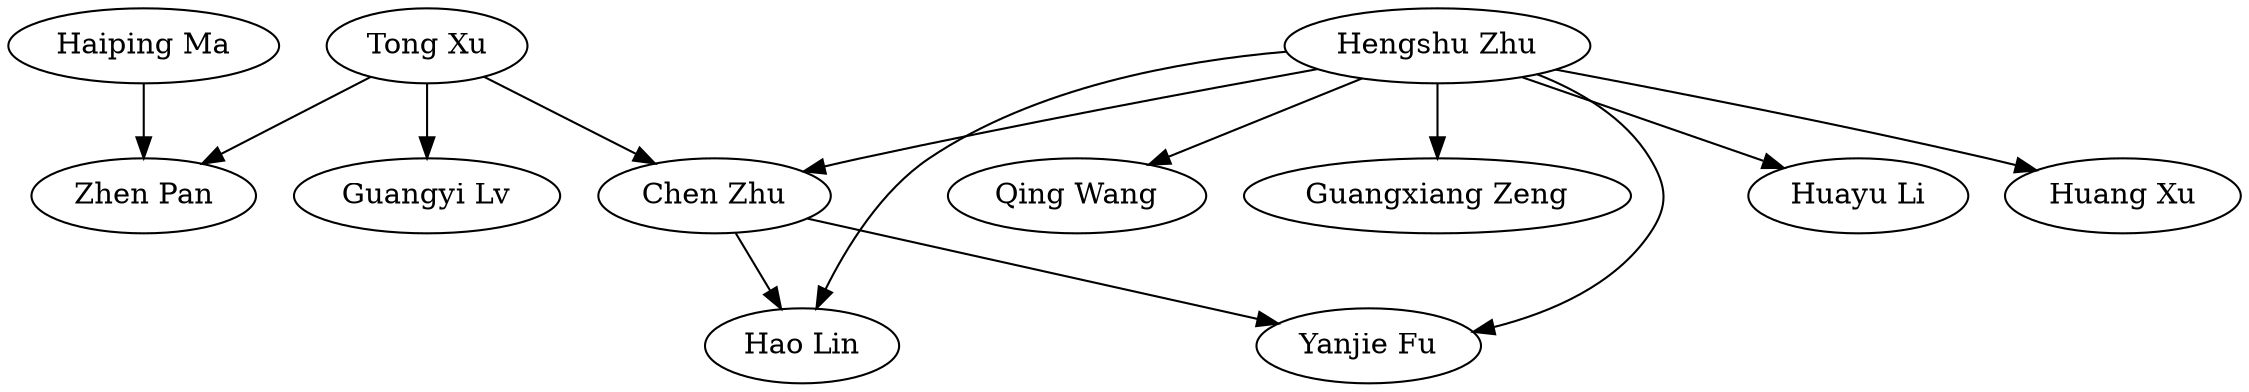 strict digraph G{
"Haiping Ma" -> "Zhen Pan"
"Hengshu Zhu" -> "Chen Zhu"
"Hengshu Zhu" -> "Chen Zhu"
"Hengshu Zhu" -> "Huayu Li"
"Tong Xu" -> "Zhen Pan"
"Hengshu Zhu" -> "Yanjie Fu"
"Hengshu Zhu" -> "Huang Xu"
"Hengshu Zhu" -> "Qing Wang"
"Tong Xu" -> "Guangyi Lv"
"Hengshu Zhu" -> "Guangxiang Zeng"
"Hengshu Zhu" -> "Hao Lin"
"Tong Xu" -> "Chen Zhu"
"Chen Zhu" -> "Yanjie Fu"
"Chen Zhu" -> "Hao Lin"
}